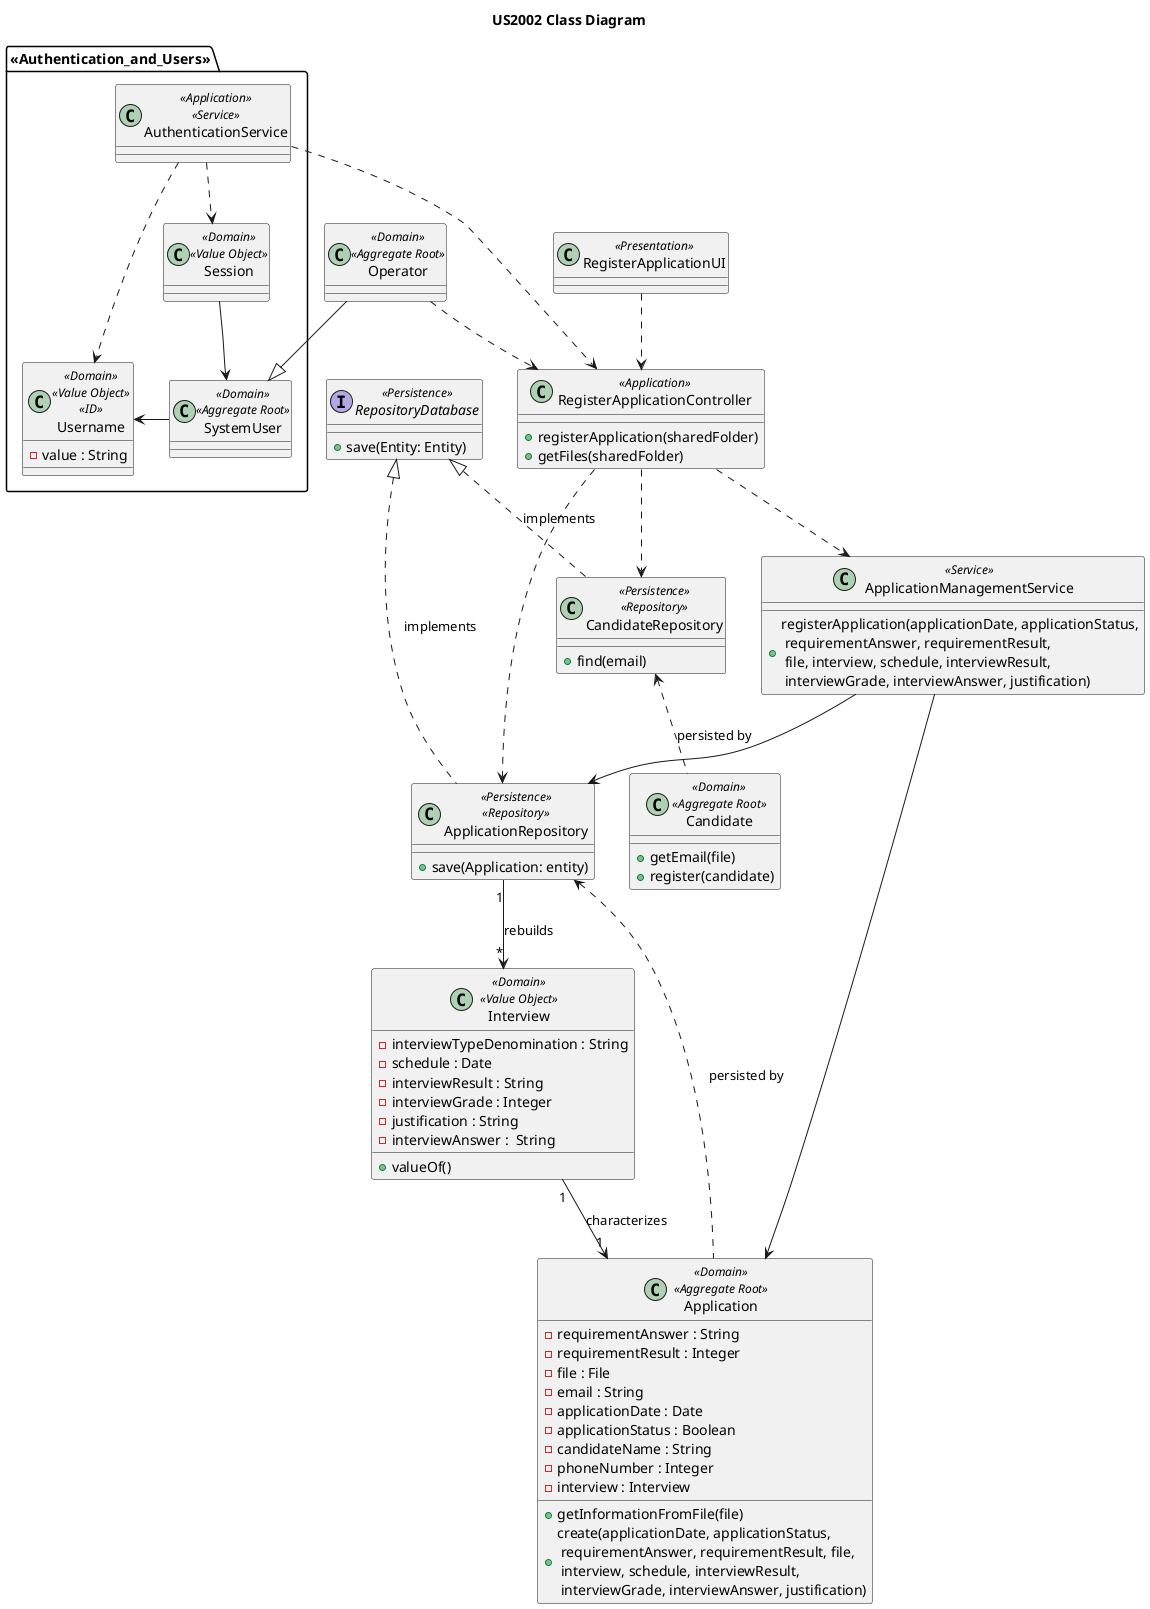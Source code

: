@startuml US2002_class_diagram
'https://plantuml.com/class-diagram

title US2002 Class Diagram


'package <<Presentation>> {
class RegisterApplicationUI <<Presentation>> {
}
'}

'package <<Application>> {
class RegisterApplicationController <<Application>> {
+ registerApplication(sharedFolder)
+ getFiles(sharedFolder)
}
'}


'package <<Domain>> {
'Requirements
package <<Authentication_and_Users>> {
class AuthenticationService <<Application>> <<Service>> {
}
class Session <<Domain>> <<Value Object>> {}
class SystemUser <<Domain>> <<Aggregate Root>> {}
class Username <<Domain>> <<Value Object>> <<ID>> {
- value : String
}
}

class Candidate <<Domain>> <<Aggregate Root>> {
+ getEmail(file)
+ register(candidate)
}

class Operator <<Domain>> <<Aggregate Root>> {}


class Application <<Domain>> <<Aggregate Root>> {
- requirementAnswer : String
- requirementResult : Integer
- file : File
- email : String
- applicationDate : Date
- applicationStatus : Boolean
- candidateName : String
- phoneNumber : Integer
- interview : Interview

+ getInformationFromFile(file)
+ create(applicationDate, applicationStatus,\n requirementAnswer, requirementResult, file,\n interview, schedule, interviewResult,\n interviewGrade, interviewAnswer, justification)
}

class Interview <<Domain>> <<Value Object>> {
- interviewTypeDenomination : String
- schedule : Date
- interviewResult : String
- interviewGrade : Integer
- justification : String
- interviewAnswer :  String
+ valueOf()
}

'package <<Persistence>> {

class ApplicationRepository <<Persistence>> <<Repository>> {
+ save(Application: entity)
}

class CandidateRepository <<Persistence>> <<Repository>> {
+ find(email)
}

interface RepositoryDatabase <<Persistence>> {
+ save(Entity: Entity)
}

class ApplicationManagementService <<Service>> {
+ registerApplication(applicationDate, applicationStatus,\n requirementAnswer, requirementResult,\n file, interview, schedule, interviewResult,\n interviewGrade, interviewAnswer, justification)
}


'}

'Associations
'Basic Flow
Operator ..> RegisterApplicationController
RegisterApplicationUI ..> RegisterApplicationController
RegisterApplicationController ..> ApplicationRepository
RegisterApplicationController ..> CandidateRepository
RegisterApplicationController ..> ApplicationManagementService

'Domain Layer
Interview "1" --> "1" Application : characterizes


''Persistence Layer
ApplicationManagementService --> ApplicationRepository
ApplicationManagementService --> Application
ApplicationRepository <.. Application : persisted by
ApplicationRepository "1" --> "*" Interview : rebuilds

CandidateRepository <.. Candidate : persisted by


'
''Interface implementation
RepositoryDatabase <|.. ApplicationRepository : implements
RepositoryDatabase <|.. CandidateRepository : implements


'Authentication
Session --> SystemUser
SystemUser -> Username
AuthenticationService ..> Username
AuthenticationService ..> Session
AuthenticationService ..> RegisterApplicationController
Operator --|> SystemUser

@enduml